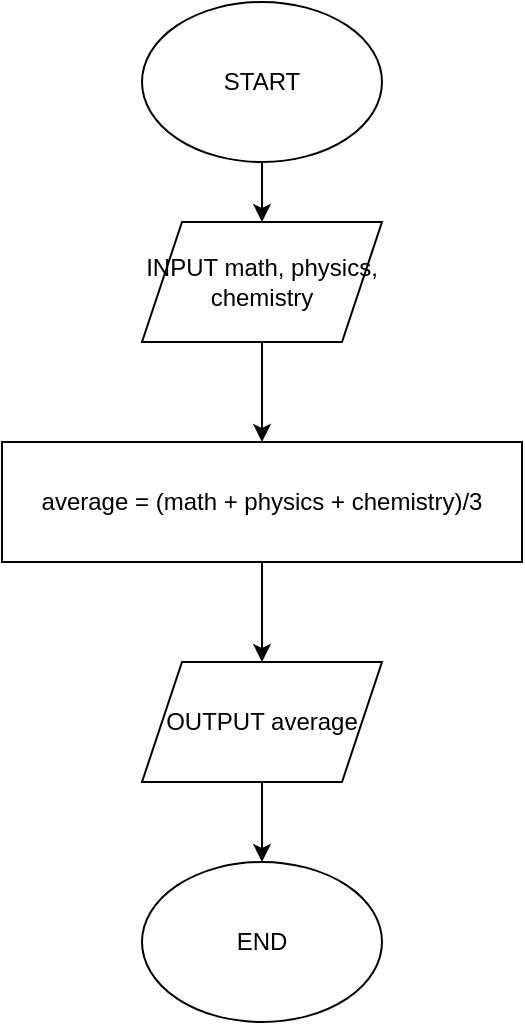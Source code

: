 <mxfile version="20.8.13" type="device"><diagram name="Page-1" id="sGgQBBr2-XmxzWAEa6JQ"><mxGraphModel dx="880" dy="484" grid="1" gridSize="10" guides="1" tooltips="1" connect="1" arrows="1" fold="1" page="1" pageScale="1" pageWidth="850" pageHeight="1100" math="0" shadow="0"><root><mxCell id="0"/><mxCell id="1" parent="0"/><mxCell id="7Ovmi7oJ919Z17EC1wka-7" style="edgeStyle=orthogonalEdgeStyle;rounded=0;orthogonalLoop=1;jettySize=auto;html=1;exitX=0.5;exitY=1;exitDx=0;exitDy=0;entryX=0.5;entryY=0;entryDx=0;entryDy=0;" edge="1" parent="1" source="7Ovmi7oJ919Z17EC1wka-1" target="7Ovmi7oJ919Z17EC1wka-2"><mxGeometry relative="1" as="geometry"/></mxCell><mxCell id="7Ovmi7oJ919Z17EC1wka-1" value="START" style="ellipse;whiteSpace=wrap;html=1;" vertex="1" parent="1"><mxGeometry x="320" y="50" width="120" height="80" as="geometry"/></mxCell><mxCell id="7Ovmi7oJ919Z17EC1wka-2" value="INPUT math, physics, chemistry" style="shape=parallelogram;perimeter=parallelogramPerimeter;whiteSpace=wrap;html=1;fixedSize=1;" vertex="1" parent="1"><mxGeometry x="320" y="160" width="120" height="60" as="geometry"/></mxCell><mxCell id="7Ovmi7oJ919Z17EC1wka-3" value="average = (math + physics + chemistry)/3" style="rounded=0;whiteSpace=wrap;html=1;" vertex="1" parent="1"><mxGeometry x="250" y="270" width="260" height="60" as="geometry"/></mxCell><mxCell id="7Ovmi7oJ919Z17EC1wka-4" value="OUTPUT average" style="shape=parallelogram;perimeter=parallelogramPerimeter;whiteSpace=wrap;html=1;fixedSize=1;" vertex="1" parent="1"><mxGeometry x="320" y="380" width="120" height="60" as="geometry"/></mxCell><mxCell id="7Ovmi7oJ919Z17EC1wka-5" value="END" style="ellipse;whiteSpace=wrap;html=1;" vertex="1" parent="1"><mxGeometry x="320" y="480" width="120" height="80" as="geometry"/></mxCell><mxCell id="7Ovmi7oJ919Z17EC1wka-6" value="" style="endArrow=classic;html=1;rounded=0;exitX=0.5;exitY=1;exitDx=0;exitDy=0;" edge="1" parent="1" source="7Ovmi7oJ919Z17EC1wka-2" target="7Ovmi7oJ919Z17EC1wka-3"><mxGeometry width="50" height="50" relative="1" as="geometry"><mxPoint x="400" y="340" as="sourcePoint"/><mxPoint x="450" y="290" as="targetPoint"/></mxGeometry></mxCell><mxCell id="7Ovmi7oJ919Z17EC1wka-8" value="" style="endArrow=classic;html=1;rounded=0;exitX=0.5;exitY=1;exitDx=0;exitDy=0;entryX=0.5;entryY=0;entryDx=0;entryDy=0;" edge="1" parent="1" source="7Ovmi7oJ919Z17EC1wka-3" target="7Ovmi7oJ919Z17EC1wka-4"><mxGeometry width="50" height="50" relative="1" as="geometry"><mxPoint x="400" y="340" as="sourcePoint"/><mxPoint x="450" y="290" as="targetPoint"/></mxGeometry></mxCell><mxCell id="7Ovmi7oJ919Z17EC1wka-9" value="" style="endArrow=classic;html=1;rounded=0;exitX=0.5;exitY=1;exitDx=0;exitDy=0;entryX=0.5;entryY=0;entryDx=0;entryDy=0;" edge="1" parent="1" source="7Ovmi7oJ919Z17EC1wka-4" target="7Ovmi7oJ919Z17EC1wka-5"><mxGeometry width="50" height="50" relative="1" as="geometry"><mxPoint x="400" y="340" as="sourcePoint"/><mxPoint x="450" y="290" as="targetPoint"/></mxGeometry></mxCell></root></mxGraphModel></diagram></mxfile>